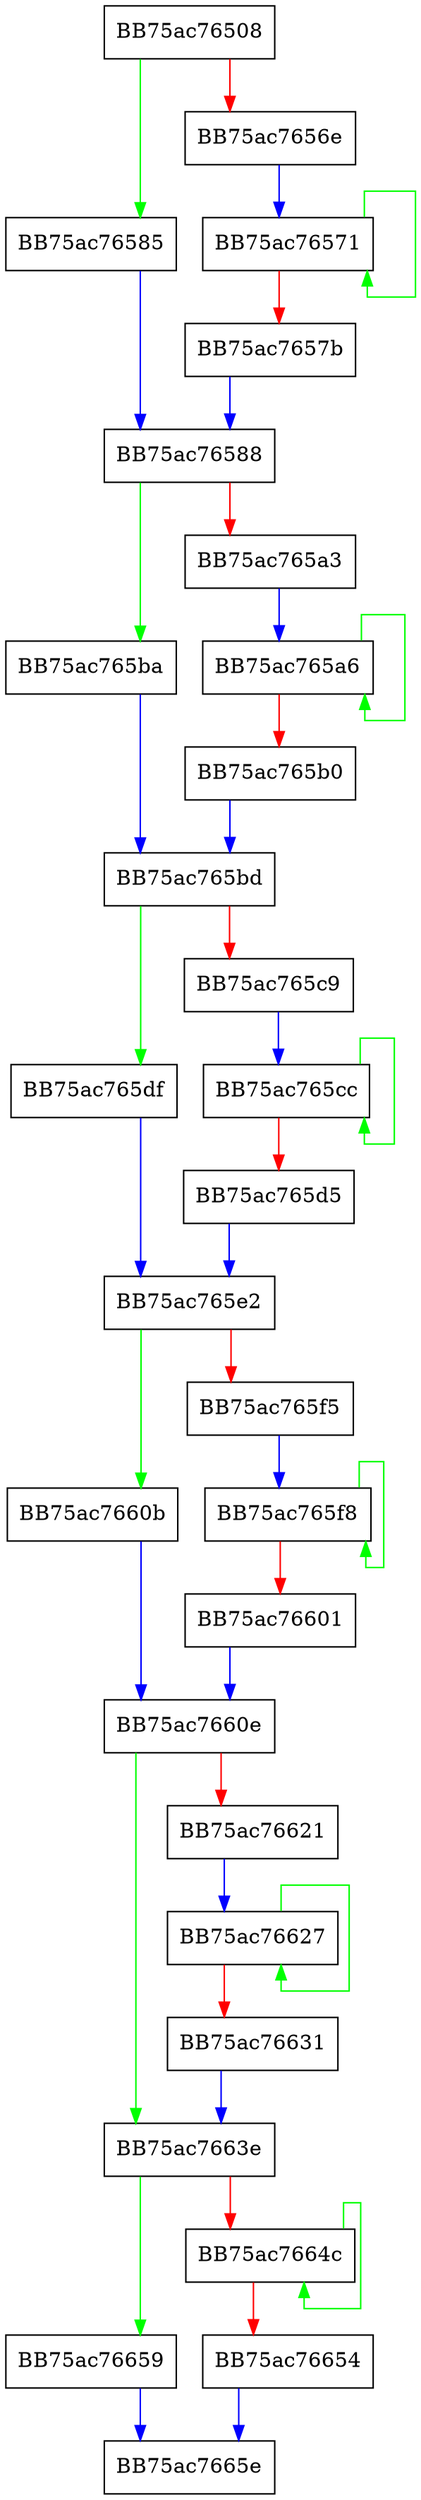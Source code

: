 digraph WPP_SF_sSSSSS {
  node [shape="box"];
  graph [splines=ortho];
  BB75ac76508 -> BB75ac76585 [color="green"];
  BB75ac76508 -> BB75ac7656e [color="red"];
  BB75ac7656e -> BB75ac76571 [color="blue"];
  BB75ac76571 -> BB75ac76571 [color="green"];
  BB75ac76571 -> BB75ac7657b [color="red"];
  BB75ac7657b -> BB75ac76588 [color="blue"];
  BB75ac76585 -> BB75ac76588 [color="blue"];
  BB75ac76588 -> BB75ac765ba [color="green"];
  BB75ac76588 -> BB75ac765a3 [color="red"];
  BB75ac765a3 -> BB75ac765a6 [color="blue"];
  BB75ac765a6 -> BB75ac765a6 [color="green"];
  BB75ac765a6 -> BB75ac765b0 [color="red"];
  BB75ac765b0 -> BB75ac765bd [color="blue"];
  BB75ac765ba -> BB75ac765bd [color="blue"];
  BB75ac765bd -> BB75ac765df [color="green"];
  BB75ac765bd -> BB75ac765c9 [color="red"];
  BB75ac765c9 -> BB75ac765cc [color="blue"];
  BB75ac765cc -> BB75ac765cc [color="green"];
  BB75ac765cc -> BB75ac765d5 [color="red"];
  BB75ac765d5 -> BB75ac765e2 [color="blue"];
  BB75ac765df -> BB75ac765e2 [color="blue"];
  BB75ac765e2 -> BB75ac7660b [color="green"];
  BB75ac765e2 -> BB75ac765f5 [color="red"];
  BB75ac765f5 -> BB75ac765f8 [color="blue"];
  BB75ac765f8 -> BB75ac765f8 [color="green"];
  BB75ac765f8 -> BB75ac76601 [color="red"];
  BB75ac76601 -> BB75ac7660e [color="blue"];
  BB75ac7660b -> BB75ac7660e [color="blue"];
  BB75ac7660e -> BB75ac7663e [color="green"];
  BB75ac7660e -> BB75ac76621 [color="red"];
  BB75ac76621 -> BB75ac76627 [color="blue"];
  BB75ac76627 -> BB75ac76627 [color="green"];
  BB75ac76627 -> BB75ac76631 [color="red"];
  BB75ac76631 -> BB75ac7663e [color="blue"];
  BB75ac7663e -> BB75ac76659 [color="green"];
  BB75ac7663e -> BB75ac7664c [color="red"];
  BB75ac7664c -> BB75ac7664c [color="green"];
  BB75ac7664c -> BB75ac76654 [color="red"];
  BB75ac76654 -> BB75ac7665e [color="blue"];
  BB75ac76659 -> BB75ac7665e [color="blue"];
}